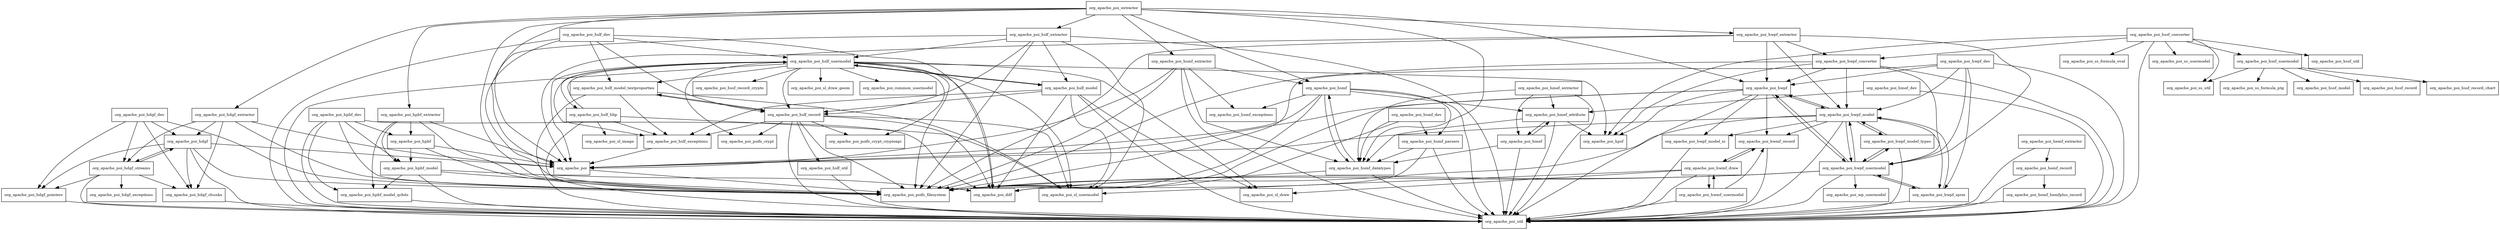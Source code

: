 digraph poi_scratchpad_3_16_package_dependencies {
  node [shape = box, fontsize=10.0];
  org_apache_poi -> org_apache_poi_poifs_filesystem;
  org_apache_poi_extractor -> org_apache_poi;
  org_apache_poi_extractor -> org_apache_poi_hdgf_extractor;
  org_apache_poi_extractor -> org_apache_poi_hpbf_extractor;
  org_apache_poi_extractor -> org_apache_poi_hslf_extractor;
  org_apache_poi_extractor -> org_apache_poi_hsmf;
  org_apache_poi_extractor -> org_apache_poi_hsmf_datatypes;
  org_apache_poi_extractor -> org_apache_poi_hsmf_extractor;
  org_apache_poi_extractor -> org_apache_poi_hwpf;
  org_apache_poi_extractor -> org_apache_poi_hwpf_extractor;
  org_apache_poi_extractor -> org_apache_poi_poifs_filesystem;
  org_apache_poi_hdgf -> org_apache_poi;
  org_apache_poi_hdgf -> org_apache_poi_hdgf_chunks;
  org_apache_poi_hdgf -> org_apache_poi_hdgf_pointers;
  org_apache_poi_hdgf -> org_apache_poi_hdgf_streams;
  org_apache_poi_hdgf -> org_apache_poi_poifs_filesystem;
  org_apache_poi_hdgf -> org_apache_poi_util;
  org_apache_poi_hdgf_chunks -> org_apache_poi_util;
  org_apache_poi_hdgf_dev -> org_apache_poi_hdgf;
  org_apache_poi_hdgf_dev -> org_apache_poi_hdgf_chunks;
  org_apache_poi_hdgf_dev -> org_apache_poi_hdgf_pointers;
  org_apache_poi_hdgf_dev -> org_apache_poi_hdgf_streams;
  org_apache_poi_hdgf_dev -> org_apache_poi_poifs_filesystem;
  org_apache_poi_hdgf_extractor -> org_apache_poi;
  org_apache_poi_hdgf_extractor -> org_apache_poi_hdgf;
  org_apache_poi_hdgf_extractor -> org_apache_poi_hdgf_chunks;
  org_apache_poi_hdgf_extractor -> org_apache_poi_hdgf_streams;
  org_apache_poi_hdgf_extractor -> org_apache_poi_poifs_filesystem;
  org_apache_poi_hdgf_pointers -> org_apache_poi_util;
  org_apache_poi_hdgf_streams -> org_apache_poi_hdgf;
  org_apache_poi_hdgf_streams -> org_apache_poi_hdgf_chunks;
  org_apache_poi_hdgf_streams -> org_apache_poi_hdgf_exceptions;
  org_apache_poi_hdgf_streams -> org_apache_poi_hdgf_pointers;
  org_apache_poi_hdgf_streams -> org_apache_poi_util;
  org_apache_poi_hemf_extractor -> org_apache_poi_hemf_record;
  org_apache_poi_hemf_extractor -> org_apache_poi_util;
  org_apache_poi_hemf_hemfplus_record -> org_apache_poi_util;
  org_apache_poi_hemf_record -> org_apache_poi_hemf_hemfplus_record;
  org_apache_poi_hemf_record -> org_apache_poi_util;
  org_apache_poi_hmef -> org_apache_poi_hmef_attribute;
  org_apache_poi_hmef -> org_apache_poi_hsmf_datatypes;
  org_apache_poi_hmef -> org_apache_poi_util;
  org_apache_poi_hmef_attribute -> org_apache_poi_hmef;
  org_apache_poi_hmef_attribute -> org_apache_poi_hpsf;
  org_apache_poi_hmef_attribute -> org_apache_poi_hsmf_datatypes;
  org_apache_poi_hmef_attribute -> org_apache_poi_util;
  org_apache_poi_hmef_dev -> org_apache_poi_hmef_attribute;
  org_apache_poi_hmef_dev -> org_apache_poi_util;
  org_apache_poi_hmef_extractor -> org_apache_poi_hmef;
  org_apache_poi_hmef_extractor -> org_apache_poi_hmef_attribute;
  org_apache_poi_hmef_extractor -> org_apache_poi_hsmf_datatypes;
  org_apache_poi_hmef_extractor -> org_apache_poi_util;
  org_apache_poi_hpbf -> org_apache_poi;
  org_apache_poi_hpbf -> org_apache_poi_hpbf_model;
  org_apache_poi_hpbf -> org_apache_poi_poifs_filesystem;
  org_apache_poi_hpbf_dev -> org_apache_poi_ddf;
  org_apache_poi_hpbf_dev -> org_apache_poi_hpbf;
  org_apache_poi_hpbf_dev -> org_apache_poi_hpbf_model;
  org_apache_poi_hpbf_dev -> org_apache_poi_hpbf_model_qcbits;
  org_apache_poi_hpbf_dev -> org_apache_poi_poifs_filesystem;
  org_apache_poi_hpbf_dev -> org_apache_poi_util;
  org_apache_poi_hpbf_extractor -> org_apache_poi;
  org_apache_poi_hpbf_extractor -> org_apache_poi_hpbf;
  org_apache_poi_hpbf_extractor -> org_apache_poi_hpbf_model;
  org_apache_poi_hpbf_extractor -> org_apache_poi_hpbf_model_qcbits;
  org_apache_poi_hpbf_extractor -> org_apache_poi_poifs_filesystem;
  org_apache_poi_hpbf_model -> org_apache_poi_ddf;
  org_apache_poi_hpbf_model -> org_apache_poi_hpbf_model_qcbits;
  org_apache_poi_hpbf_model -> org_apache_poi_poifs_filesystem;
  org_apache_poi_hpbf_model -> org_apache_poi_util;
  org_apache_poi_hpbf_model_qcbits -> org_apache_poi_util;
  org_apache_poi_hslf_blip -> org_apache_poi_hslf_exceptions;
  org_apache_poi_hslf_blip -> org_apache_poi_hslf_usermodel;
  org_apache_poi_hslf_blip -> org_apache_poi_sl_image;
  org_apache_poi_hslf_blip -> org_apache_poi_sl_usermodel;
  org_apache_poi_hslf_blip -> org_apache_poi_util;
  org_apache_poi_hslf_dev -> org_apache_poi_ddf;
  org_apache_poi_hslf_dev -> org_apache_poi_hslf_model_textproperties;
  org_apache_poi_hslf_dev -> org_apache_poi_hslf_record;
  org_apache_poi_hslf_dev -> org_apache_poi_hslf_usermodel;
  org_apache_poi_hslf_dev -> org_apache_poi_poifs_filesystem;
  org_apache_poi_hslf_dev -> org_apache_poi_util;
  org_apache_poi_hslf_exceptions -> org_apache_poi;
  org_apache_poi_hslf_extractor -> org_apache_poi;
  org_apache_poi_hslf_extractor -> org_apache_poi_hslf_model;
  org_apache_poi_hslf_extractor -> org_apache_poi_hslf_record;
  org_apache_poi_hslf_extractor -> org_apache_poi_hslf_usermodel;
  org_apache_poi_hslf_extractor -> org_apache_poi_poifs_filesystem;
  org_apache_poi_hslf_extractor -> org_apache_poi_sl_usermodel;
  org_apache_poi_hslf_extractor -> org_apache_poi_util;
  org_apache_poi_hslf_model -> org_apache_poi_ddf;
  org_apache_poi_hslf_model -> org_apache_poi_hslf_exceptions;
  org_apache_poi_hslf_model -> org_apache_poi_hslf_record;
  org_apache_poi_hslf_model -> org_apache_poi_hslf_usermodel;
  org_apache_poi_hslf_model -> org_apache_poi_sl_draw;
  org_apache_poi_hslf_model -> org_apache_poi_sl_usermodel;
  org_apache_poi_hslf_model -> org_apache_poi_util;
  org_apache_poi_hslf_model_textproperties -> org_apache_poi_hslf_exceptions;
  org_apache_poi_hslf_model_textproperties -> org_apache_poi_hslf_record;
  org_apache_poi_hslf_model_textproperties -> org_apache_poi_sl_usermodel;
  org_apache_poi_hslf_model_textproperties -> org_apache_poi_util;
  org_apache_poi_hslf_record -> org_apache_poi_ddf;
  org_apache_poi_hslf_record -> org_apache_poi_hslf_exceptions;
  org_apache_poi_hslf_record -> org_apache_poi_hslf_model_textproperties;
  org_apache_poi_hslf_record -> org_apache_poi_hslf_util;
  org_apache_poi_hslf_record -> org_apache_poi_poifs_crypt;
  org_apache_poi_hslf_record -> org_apache_poi_poifs_crypt_cryptoapi;
  org_apache_poi_hslf_record -> org_apache_poi_poifs_filesystem;
  org_apache_poi_hslf_record -> org_apache_poi_sl_usermodel;
  org_apache_poi_hslf_record -> org_apache_poi_util;
  org_apache_poi_hslf_usermodel -> org_apache_poi;
  org_apache_poi_hslf_usermodel -> org_apache_poi_common_usermodel;
  org_apache_poi_hslf_usermodel -> org_apache_poi_ddf;
  org_apache_poi_hslf_usermodel -> org_apache_poi_hpsf;
  org_apache_poi_hslf_usermodel -> org_apache_poi_hslf_blip;
  org_apache_poi_hslf_usermodel -> org_apache_poi_hslf_exceptions;
  org_apache_poi_hslf_usermodel -> org_apache_poi_hslf_model;
  org_apache_poi_hslf_usermodel -> org_apache_poi_hslf_model_textproperties;
  org_apache_poi_hslf_usermodel -> org_apache_poi_hslf_record;
  org_apache_poi_hslf_usermodel -> org_apache_poi_hssf_record_crypto;
  org_apache_poi_hslf_usermodel -> org_apache_poi_poifs_crypt;
  org_apache_poi_hslf_usermodel -> org_apache_poi_poifs_crypt_cryptoapi;
  org_apache_poi_hslf_usermodel -> org_apache_poi_poifs_filesystem;
  org_apache_poi_hslf_usermodel -> org_apache_poi_sl_draw;
  org_apache_poi_hslf_usermodel -> org_apache_poi_sl_draw_geom;
  org_apache_poi_hslf_usermodel -> org_apache_poi_sl_usermodel;
  org_apache_poi_hslf_usermodel -> org_apache_poi_util;
  org_apache_poi_hslf_util -> org_apache_poi_util;
  org_apache_poi_hsmf -> org_apache_poi;
  org_apache_poi_hsmf -> org_apache_poi_hmef_attribute;
  org_apache_poi_hsmf -> org_apache_poi_hsmf_datatypes;
  org_apache_poi_hsmf -> org_apache_poi_hsmf_exceptions;
  org_apache_poi_hsmf -> org_apache_poi_hsmf_parsers;
  org_apache_poi_hsmf -> org_apache_poi_poifs_filesystem;
  org_apache_poi_hsmf -> org_apache_poi_util;
  org_apache_poi_hsmf_datatypes -> org_apache_poi_hsmf;
  org_apache_poi_hsmf_datatypes -> org_apache_poi_poifs_filesystem;
  org_apache_poi_hsmf_datatypes -> org_apache_poi_util;
  org_apache_poi_hsmf_dev -> org_apache_poi_hsmf_datatypes;
  org_apache_poi_hsmf_dev -> org_apache_poi_hsmf_parsers;
  org_apache_poi_hsmf_dev -> org_apache_poi_poifs_filesystem;
  org_apache_poi_hsmf_extractor -> org_apache_poi;
  org_apache_poi_hsmf_extractor -> org_apache_poi_hsmf;
  org_apache_poi_hsmf_extractor -> org_apache_poi_hsmf_datatypes;
  org_apache_poi_hsmf_extractor -> org_apache_poi_hsmf_exceptions;
  org_apache_poi_hsmf_extractor -> org_apache_poi_poifs_filesystem;
  org_apache_poi_hsmf_extractor -> org_apache_poi_util;
  org_apache_poi_hsmf_parsers -> org_apache_poi_hsmf_datatypes;
  org_apache_poi_hsmf_parsers -> org_apache_poi_poifs_filesystem;
  org_apache_poi_hsmf_parsers -> org_apache_poi_util;
  org_apache_poi_hssf_converter -> org_apache_poi_hpsf;
  org_apache_poi_hssf_converter -> org_apache_poi_hssf_usermodel;
  org_apache_poi_hssf_converter -> org_apache_poi_hssf_util;
  org_apache_poi_hssf_converter -> org_apache_poi_hwpf_converter;
  org_apache_poi_hssf_converter -> org_apache_poi_ss_formula_eval;
  org_apache_poi_hssf_converter -> org_apache_poi_ss_usermodel;
  org_apache_poi_hssf_converter -> org_apache_poi_ss_util;
  org_apache_poi_hssf_converter -> org_apache_poi_util;
  org_apache_poi_hssf_usermodel -> org_apache_poi_hssf_model;
  org_apache_poi_hssf_usermodel -> org_apache_poi_hssf_record;
  org_apache_poi_hssf_usermodel -> org_apache_poi_hssf_record_chart;
  org_apache_poi_hssf_usermodel -> org_apache_poi_ss_formula_ptg;
  org_apache_poi_hssf_usermodel -> org_apache_poi_ss_util;
  org_apache_poi_hwmf_draw -> org_apache_poi_hwmf_record;
  org_apache_poi_hwmf_draw -> org_apache_poi_hwmf_usermodel;
  org_apache_poi_hwmf_draw -> org_apache_poi_sl_draw;
  org_apache_poi_hwmf_draw -> org_apache_poi_sl_usermodel;
  org_apache_poi_hwmf_draw -> org_apache_poi_util;
  org_apache_poi_hwmf_record -> org_apache_poi_hwmf_draw;
  org_apache_poi_hwmf_record -> org_apache_poi_util;
  org_apache_poi_hwmf_usermodel -> org_apache_poi_hwmf_draw;
  org_apache_poi_hwmf_usermodel -> org_apache_poi_hwmf_record;
  org_apache_poi_hwmf_usermodel -> org_apache_poi_util;
  org_apache_poi_hwpf -> org_apache_poi;
  org_apache_poi_hwpf -> org_apache_poi_hpsf;
  org_apache_poi_hwpf -> org_apache_poi_hwmf_record;
  org_apache_poi_hwpf -> org_apache_poi_hwpf_model;
  org_apache_poi_hwpf -> org_apache_poi_hwpf_model_io;
  org_apache_poi_hwpf -> org_apache_poi_hwpf_usermodel;
  org_apache_poi_hwpf -> org_apache_poi_poifs_filesystem;
  org_apache_poi_hwpf -> org_apache_poi_util;
  org_apache_poi_hwpf_converter -> org_apache_poi_hpsf;
  org_apache_poi_hwpf_converter -> org_apache_poi_hwpf;
  org_apache_poi_hwpf_converter -> org_apache_poi_hwpf_model;
  org_apache_poi_hwpf_converter -> org_apache_poi_hwpf_usermodel;
  org_apache_poi_hwpf_converter -> org_apache_poi_poifs_filesystem;
  org_apache_poi_hwpf_converter -> org_apache_poi_util;
  org_apache_poi_hwpf_dev -> org_apache_poi_hwpf;
  org_apache_poi_hwpf_dev -> org_apache_poi_hwpf_model;
  org_apache_poi_hwpf_dev -> org_apache_poi_hwpf_sprm;
  org_apache_poi_hwpf_dev -> org_apache_poi_hwpf_usermodel;
  org_apache_poi_hwpf_dev -> org_apache_poi_poifs_filesystem;
  org_apache_poi_hwpf_dev -> org_apache_poi_util;
  org_apache_poi_hwpf_extractor -> org_apache_poi;
  org_apache_poi_hwpf_extractor -> org_apache_poi_hwpf;
  org_apache_poi_hwpf_extractor -> org_apache_poi_hwpf_converter;
  org_apache_poi_hwpf_extractor -> org_apache_poi_hwpf_model;
  org_apache_poi_hwpf_extractor -> org_apache_poi_hwpf_usermodel;
  org_apache_poi_hwpf_extractor -> org_apache_poi_poifs_filesystem;
  org_apache_poi_hwpf_model -> org_apache_poi;
  org_apache_poi_hwpf_model -> org_apache_poi_ddf;
  org_apache_poi_hwpf_model -> org_apache_poi_hwmf_record;
  org_apache_poi_hwpf_model -> org_apache_poi_hwpf;
  org_apache_poi_hwpf_model -> org_apache_poi_hwpf_model_io;
  org_apache_poi_hwpf_model -> org_apache_poi_hwpf_model_types;
  org_apache_poi_hwpf_model -> org_apache_poi_hwpf_sprm;
  org_apache_poi_hwpf_model -> org_apache_poi_hwpf_usermodel;
  org_apache_poi_hwpf_model -> org_apache_poi_util;
  org_apache_poi_hwpf_model_io -> org_apache_poi_util;
  org_apache_poi_hwpf_model_types -> org_apache_poi_hwpf_model;
  org_apache_poi_hwpf_model_types -> org_apache_poi_hwpf_usermodel;
  org_apache_poi_hwpf_model_types -> org_apache_poi_util;
  org_apache_poi_hwpf_sprm -> org_apache_poi_hwpf_model;
  org_apache_poi_hwpf_sprm -> org_apache_poi_hwpf_usermodel;
  org_apache_poi_hwpf_sprm -> org_apache_poi_util;
  org_apache_poi_hwpf_usermodel -> org_apache_poi_ddf;
  org_apache_poi_hwpf_usermodel -> org_apache_poi_hwpf;
  org_apache_poi_hwpf_usermodel -> org_apache_poi_hwpf_model;
  org_apache_poi_hwpf_usermodel -> org_apache_poi_hwpf_model_types;
  org_apache_poi_hwpf_usermodel -> org_apache_poi_hwpf_sprm;
  org_apache_poi_hwpf_usermodel -> org_apache_poi_poifs_filesystem;
  org_apache_poi_hwpf_usermodel -> org_apache_poi_util;
  org_apache_poi_hwpf_usermodel -> org_apache_poi_wp_usermodel;
}
